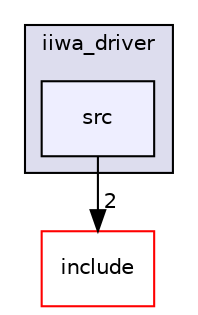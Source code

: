 digraph "/home/lmunier/Documents/robetarme/robetarme-deliverables-wp5/src/iiwa_ros/iiwa_driver/src" {
  compound=true
  node [ fontsize="10", fontname="Helvetica"];
  edge [ labelfontsize="10", labelfontname="Helvetica"];
  subgraph clusterdir_a5184dd6c572298552f22e95a4bb4e39 {
    graph [ bgcolor="#ddddee", pencolor="black", label="iiwa_driver" fontname="Helvetica", fontsize="10", URL="dir_a5184dd6c572298552f22e95a4bb4e39.html"]
  dir_a65a77210768776829374793377b394f [shape=box, label="src", style="filled", fillcolor="#eeeeff", pencolor="black", URL="dir_a65a77210768776829374793377b394f.html"];
  }
  dir_dc0e2e4ec28f4d7a91b22afd942e499c [shape=box label="include" fillcolor="white" style="filled" color="red" URL="dir_dc0e2e4ec28f4d7a91b22afd942e499c.html"];
  dir_a65a77210768776829374793377b394f->dir_dc0e2e4ec28f4d7a91b22afd942e499c [headlabel="2", labeldistance=1.5 headhref="dir_000028_000025.html"];
}
